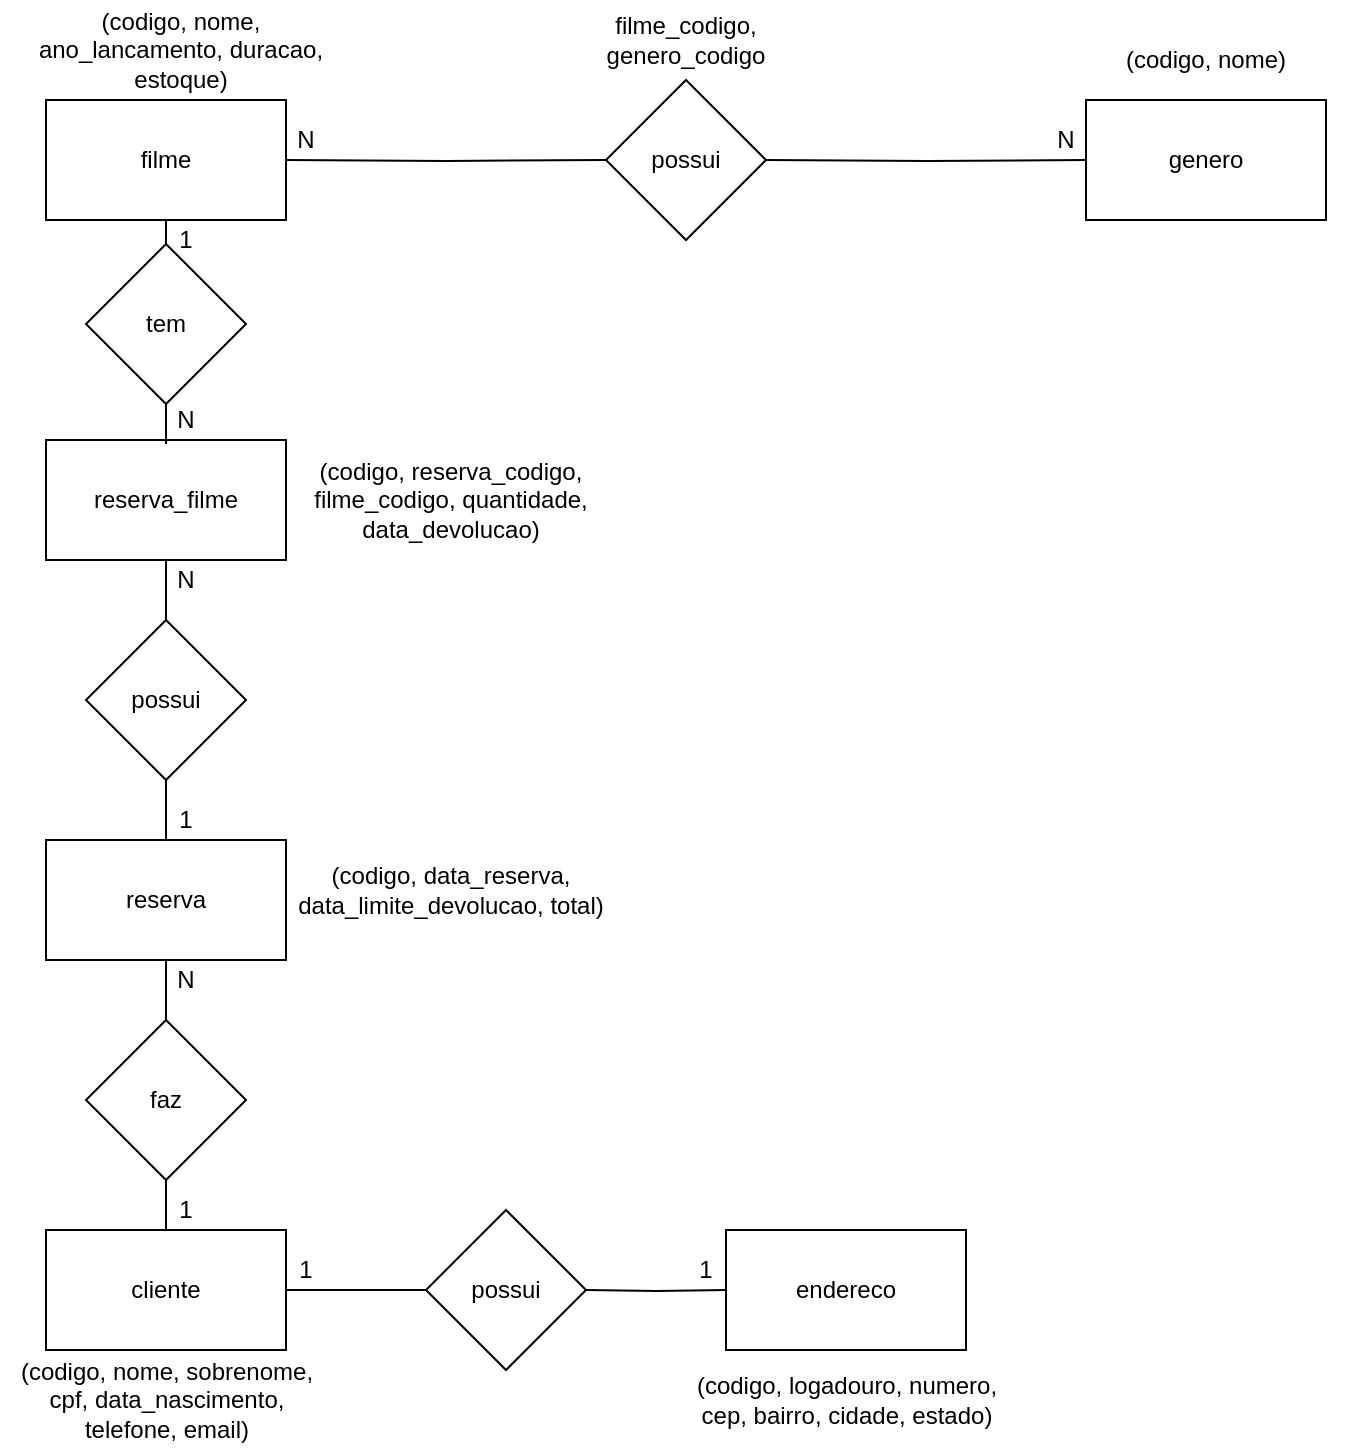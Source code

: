 <mxfile version="17.5.0" type="github">
  <diagram id="Yz5n_w7WxmtSpfnDJ4aR" name="Page-1">
    <mxGraphModel dx="817" dy="737" grid="1" gridSize="10" guides="1" tooltips="1" connect="1" arrows="1" fold="1" page="1" pageScale="1" pageWidth="850" pageHeight="1100" math="0" shadow="0">
      <root>
        <mxCell id="0" />
        <mxCell id="1" parent="0" />
        <mxCell id="mOyjbri8VuRu67rKZ5Vx-46" style="edgeStyle=orthogonalEdgeStyle;rounded=0;orthogonalLoop=1;jettySize=auto;html=1;exitX=0.5;exitY=1;exitDx=0;exitDy=0;entryX=0.5;entryY=0;entryDx=0;entryDy=0;endArrow=none;endFill=0;" edge="1" parent="1" source="mOyjbri8VuRu67rKZ5Vx-12" target="mOyjbri8VuRu67rKZ5Vx-45">
          <mxGeometry relative="1" as="geometry" />
        </mxCell>
        <mxCell id="mOyjbri8VuRu67rKZ5Vx-12" value="filme" style="rounded=0;whiteSpace=wrap;html=1;" vertex="1" parent="1">
          <mxGeometry x="80" y="60" width="120" height="60" as="geometry" />
        </mxCell>
        <mxCell id="mOyjbri8VuRu67rKZ5Vx-13" value="genero" style="rounded=0;whiteSpace=wrap;html=1;" vertex="1" parent="1">
          <mxGeometry x="600" y="60" width="120" height="60" as="geometry" />
        </mxCell>
        <mxCell id="mOyjbri8VuRu67rKZ5Vx-14" value="(codigo, nome, ano_lancamento, duracao, estoque)" style="text;html=1;strokeColor=none;fillColor=none;align=center;verticalAlign=middle;whiteSpace=wrap;rounded=0;" vertex="1" parent="1">
          <mxGeometry x="65" y="10" width="165" height="50" as="geometry" />
        </mxCell>
        <mxCell id="mOyjbri8VuRu67rKZ5Vx-16" style="edgeStyle=orthogonalEdgeStyle;rounded=0;orthogonalLoop=1;jettySize=auto;html=1;entryX=0;entryY=0.5;entryDx=0;entryDy=0;endArrow=none;endFill=0;" edge="1" parent="1" target="mOyjbri8VuRu67rKZ5Vx-13">
          <mxGeometry relative="1" as="geometry">
            <mxPoint x="440" y="90" as="sourcePoint" />
          </mxGeometry>
        </mxCell>
        <mxCell id="mOyjbri8VuRu67rKZ5Vx-17" style="edgeStyle=orthogonalEdgeStyle;rounded=0;orthogonalLoop=1;jettySize=auto;html=1;endArrow=none;endFill=0;" edge="1" parent="1" target="mOyjbri8VuRu67rKZ5Vx-12">
          <mxGeometry relative="1" as="geometry">
            <mxPoint x="360" y="90" as="sourcePoint" />
          </mxGeometry>
        </mxCell>
        <mxCell id="mOyjbri8VuRu67rKZ5Vx-15" value="possui" style="rhombus;whiteSpace=wrap;html=1;" vertex="1" parent="1">
          <mxGeometry x="360" y="50" width="80" height="80" as="geometry" />
        </mxCell>
        <mxCell id="mOyjbri8VuRu67rKZ5Vx-18" value="(codigo, nome)" style="text;html=1;strokeColor=none;fillColor=none;align=center;verticalAlign=middle;whiteSpace=wrap;rounded=0;" vertex="1" parent="1">
          <mxGeometry x="585" y="20" width="150" height="40" as="geometry" />
        </mxCell>
        <mxCell id="mOyjbri8VuRu67rKZ5Vx-19" value="N" style="text;html=1;strokeColor=none;fillColor=none;align=center;verticalAlign=middle;whiteSpace=wrap;rounded=0;" vertex="1" parent="1">
          <mxGeometry x="200" y="70" width="20" height="20" as="geometry" />
        </mxCell>
        <mxCell id="mOyjbri8VuRu67rKZ5Vx-20" value="N" style="text;html=1;strokeColor=none;fillColor=none;align=center;verticalAlign=middle;whiteSpace=wrap;rounded=0;" vertex="1" parent="1">
          <mxGeometry x="580" y="70" width="20" height="20" as="geometry" />
        </mxCell>
        <mxCell id="mOyjbri8VuRu67rKZ5Vx-21" value="filme_codigo, genero_codigo" style="text;html=1;strokeColor=none;fillColor=none;align=center;verticalAlign=middle;whiteSpace=wrap;rounded=0;" vertex="1" parent="1">
          <mxGeometry x="355" y="10" width="90" height="40" as="geometry" />
        </mxCell>
        <mxCell id="mOyjbri8VuRu67rKZ5Vx-27" style="edgeStyle=orthogonalEdgeStyle;rounded=0;orthogonalLoop=1;jettySize=auto;html=1;endArrow=none;endFill=0;" edge="1" parent="1" source="mOyjbri8VuRu67rKZ5Vx-22">
          <mxGeometry relative="1" as="geometry">
            <mxPoint x="270" y="655" as="targetPoint" />
          </mxGeometry>
        </mxCell>
        <mxCell id="mOyjbri8VuRu67rKZ5Vx-33" style="edgeStyle=orthogonalEdgeStyle;rounded=0;orthogonalLoop=1;jettySize=auto;html=1;endArrow=none;endFill=0;" edge="1" parent="1" source="mOyjbri8VuRu67rKZ5Vx-22" target="mOyjbri8VuRu67rKZ5Vx-32">
          <mxGeometry relative="1" as="geometry" />
        </mxCell>
        <mxCell id="mOyjbri8VuRu67rKZ5Vx-22" value="cliente" style="rounded=0;whiteSpace=wrap;html=1;" vertex="1" parent="1">
          <mxGeometry x="80" y="625" width="120" height="60" as="geometry" />
        </mxCell>
        <mxCell id="mOyjbri8VuRu67rKZ5Vx-23" value="(codigo, nome, sobrenome, cpf, data_nascimento, telefone, email)" style="text;html=1;strokeColor=none;fillColor=none;align=center;verticalAlign=middle;whiteSpace=wrap;rounded=0;" vertex="1" parent="1">
          <mxGeometry x="57.5" y="685" width="165" height="50" as="geometry" />
        </mxCell>
        <mxCell id="mOyjbri8VuRu67rKZ5Vx-24" value="endereco" style="rounded=0;whiteSpace=wrap;html=1;" vertex="1" parent="1">
          <mxGeometry x="420" y="625" width="120" height="60" as="geometry" />
        </mxCell>
        <mxCell id="mOyjbri8VuRu67rKZ5Vx-26" style="edgeStyle=orthogonalEdgeStyle;rounded=0;orthogonalLoop=1;jettySize=auto;html=1;endArrow=none;endFill=0;" edge="1" parent="1" target="mOyjbri8VuRu67rKZ5Vx-24">
          <mxGeometry relative="1" as="geometry">
            <mxPoint x="350" y="655" as="sourcePoint" />
          </mxGeometry>
        </mxCell>
        <mxCell id="mOyjbri8VuRu67rKZ5Vx-25" value="possui" style="rhombus;whiteSpace=wrap;html=1;" vertex="1" parent="1">
          <mxGeometry x="270" y="615" width="80" height="80" as="geometry" />
        </mxCell>
        <mxCell id="mOyjbri8VuRu67rKZ5Vx-28" value="1" style="text;html=1;strokeColor=none;fillColor=none;align=center;verticalAlign=middle;whiteSpace=wrap;rounded=0;" vertex="1" parent="1">
          <mxGeometry x="200" y="635" width="20" height="20" as="geometry" />
        </mxCell>
        <mxCell id="mOyjbri8VuRu67rKZ5Vx-29" value="1" style="text;html=1;strokeColor=none;fillColor=none;align=center;verticalAlign=middle;whiteSpace=wrap;rounded=0;" vertex="1" parent="1">
          <mxGeometry x="400" y="635" width="20" height="20" as="geometry" />
        </mxCell>
        <mxCell id="mOyjbri8VuRu67rKZ5Vx-30" value="(codigo, logadouro, numero, cep, bairro, cidade, estado)" style="text;html=1;strokeColor=none;fillColor=none;align=center;verticalAlign=middle;whiteSpace=wrap;rounded=0;" vertex="1" parent="1">
          <mxGeometry x="397.5" y="685" width="165" height="50" as="geometry" />
        </mxCell>
        <mxCell id="mOyjbri8VuRu67rKZ5Vx-31" value="reserva" style="rounded=0;whiteSpace=wrap;html=1;" vertex="1" parent="1">
          <mxGeometry x="80" y="430" width="120" height="60" as="geometry" />
        </mxCell>
        <mxCell id="mOyjbri8VuRu67rKZ5Vx-34" style="edgeStyle=orthogonalEdgeStyle;rounded=0;orthogonalLoop=1;jettySize=auto;html=1;endArrow=none;endFill=0;" edge="1" parent="1" source="mOyjbri8VuRu67rKZ5Vx-32" target="mOyjbri8VuRu67rKZ5Vx-31">
          <mxGeometry relative="1" as="geometry" />
        </mxCell>
        <mxCell id="mOyjbri8VuRu67rKZ5Vx-32" value="faz" style="rhombus;whiteSpace=wrap;html=1;" vertex="1" parent="1">
          <mxGeometry x="100" y="520" width="80" height="80" as="geometry" />
        </mxCell>
        <mxCell id="mOyjbri8VuRu67rKZ5Vx-35" value="N" style="text;html=1;strokeColor=none;fillColor=none;align=center;verticalAlign=middle;whiteSpace=wrap;rounded=0;" vertex="1" parent="1">
          <mxGeometry x="140" y="490" width="20" height="20" as="geometry" />
        </mxCell>
        <mxCell id="mOyjbri8VuRu67rKZ5Vx-36" value="1" style="text;html=1;strokeColor=none;fillColor=none;align=center;verticalAlign=middle;whiteSpace=wrap;rounded=0;" vertex="1" parent="1">
          <mxGeometry x="140" y="605" width="20" height="20" as="geometry" />
        </mxCell>
        <mxCell id="mOyjbri8VuRu67rKZ5Vx-37" value="(codigo, data_reserva, data_limite_devolucao, total)" style="text;html=1;strokeColor=none;fillColor=none;align=center;verticalAlign=middle;whiteSpace=wrap;rounded=0;" vertex="1" parent="1">
          <mxGeometry x="200" y="430" width="165" height="50" as="geometry" />
        </mxCell>
        <mxCell id="mOyjbri8VuRu67rKZ5Vx-38" value="reserva_filme" style="rounded=0;whiteSpace=wrap;html=1;" vertex="1" parent="1">
          <mxGeometry x="80" y="230" width="120" height="60" as="geometry" />
        </mxCell>
        <mxCell id="mOyjbri8VuRu67rKZ5Vx-39" value="(codigo, reserva_codigo, filme_codigo, quantidade, data_devolucao)" style="text;html=1;strokeColor=none;fillColor=none;align=center;verticalAlign=middle;whiteSpace=wrap;rounded=0;" vertex="1" parent="1">
          <mxGeometry x="200" y="235" width="165" height="50" as="geometry" />
        </mxCell>
        <mxCell id="mOyjbri8VuRu67rKZ5Vx-41" style="edgeStyle=orthogonalEdgeStyle;rounded=0;orthogonalLoop=1;jettySize=auto;html=1;endArrow=none;endFill=0;" edge="1" parent="1" source="mOyjbri8VuRu67rKZ5Vx-40" target="mOyjbri8VuRu67rKZ5Vx-38">
          <mxGeometry relative="1" as="geometry" />
        </mxCell>
        <mxCell id="mOyjbri8VuRu67rKZ5Vx-42" style="edgeStyle=orthogonalEdgeStyle;rounded=0;orthogonalLoop=1;jettySize=auto;html=1;endArrow=none;endFill=0;" edge="1" parent="1" source="mOyjbri8VuRu67rKZ5Vx-40" target="mOyjbri8VuRu67rKZ5Vx-31">
          <mxGeometry relative="1" as="geometry" />
        </mxCell>
        <mxCell id="mOyjbri8VuRu67rKZ5Vx-40" value="possui" style="rhombus;whiteSpace=wrap;html=1;" vertex="1" parent="1">
          <mxGeometry x="100" y="320" width="80" height="80" as="geometry" />
        </mxCell>
        <mxCell id="mOyjbri8VuRu67rKZ5Vx-43" value="1" style="text;html=1;strokeColor=none;fillColor=none;align=center;verticalAlign=middle;whiteSpace=wrap;rounded=0;" vertex="1" parent="1">
          <mxGeometry x="140" y="410" width="20" height="20" as="geometry" />
        </mxCell>
        <mxCell id="mOyjbri8VuRu67rKZ5Vx-44" value="N" style="text;html=1;strokeColor=none;fillColor=none;align=center;verticalAlign=middle;whiteSpace=wrap;rounded=0;" vertex="1" parent="1">
          <mxGeometry x="140" y="290" width="20" height="20" as="geometry" />
        </mxCell>
        <mxCell id="mOyjbri8VuRu67rKZ5Vx-47" style="edgeStyle=orthogonalEdgeStyle;rounded=0;orthogonalLoop=1;jettySize=auto;html=1;exitX=0.5;exitY=1;exitDx=0;exitDy=0;endArrow=none;endFill=0;" edge="1" parent="1" source="mOyjbri8VuRu67rKZ5Vx-45" target="mOyjbri8VuRu67rKZ5Vx-38">
          <mxGeometry relative="1" as="geometry" />
        </mxCell>
        <mxCell id="mOyjbri8VuRu67rKZ5Vx-45" value="tem" style="rhombus;whiteSpace=wrap;html=1;" vertex="1" parent="1">
          <mxGeometry x="100" y="132" width="80" height="80" as="geometry" />
        </mxCell>
        <mxCell id="mOyjbri8VuRu67rKZ5Vx-48" value="1" style="text;html=1;strokeColor=none;fillColor=none;align=center;verticalAlign=middle;whiteSpace=wrap;rounded=0;" vertex="1" parent="1">
          <mxGeometry x="140" y="120" width="20" height="20" as="geometry" />
        </mxCell>
        <mxCell id="mOyjbri8VuRu67rKZ5Vx-49" value="N" style="text;html=1;strokeColor=none;fillColor=none;align=center;verticalAlign=middle;whiteSpace=wrap;rounded=0;" vertex="1" parent="1">
          <mxGeometry x="140" y="210" width="20" height="20" as="geometry" />
        </mxCell>
      </root>
    </mxGraphModel>
  </diagram>
</mxfile>
